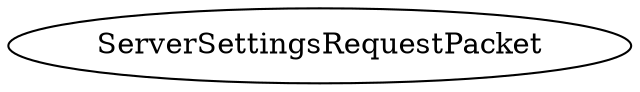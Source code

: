 digraph "ServerSettingsRequestPacket" {
rankdir = LR
0

0 [label="ServerSettingsRequestPacket",comment="name: \"ServerSettingsRequestPacket\", typeName: \"\", id: 0, branchId: 102, recurseId: -1, attributes: 0, notes: \"\""];
{ rank = max}

}
